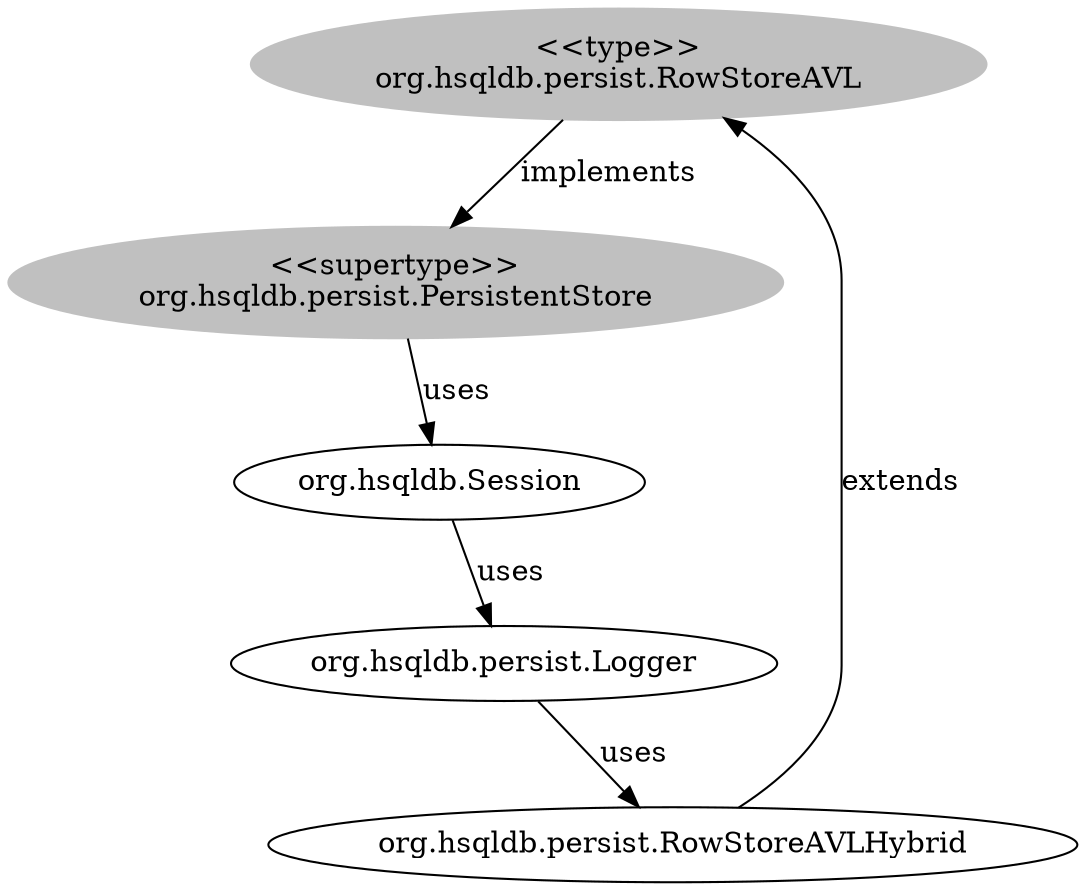 digraph stk {
	org_hsqldb_persist_RowStoreAVL [label="<<type>>
org.hsqldb.persist.RowStoreAVL",style=filled,color="grey"];
	org_hsqldb_persist_PersistentStore [label="<<supertype>>
org.hsqldb.persist.PersistentStore",style=filled,color="grey"];
	org_hsqldb_Session [label="org.hsqldb.Session"];
	org_hsqldb_persist_RowStoreAVLHybrid [label="org.hsqldb.persist.RowStoreAVLHybrid"];
	org_hsqldb_persist_Logger [label="org.hsqldb.persist.Logger"];
	org_hsqldb_persist_RowStoreAVL -> org_hsqldb_persist_PersistentStore [label=implements];
	org_hsqldb_persist_PersistentStore -> org_hsqldb_Session [label=uses];
	org_hsqldb_Session -> org_hsqldb_persist_Logger [label=uses];
	org_hsqldb_persist_Logger -> org_hsqldb_persist_RowStoreAVLHybrid [label=uses];
	org_hsqldb_persist_RowStoreAVLHybrid -> org_hsqldb_persist_RowStoreAVL [label=extends];
}
